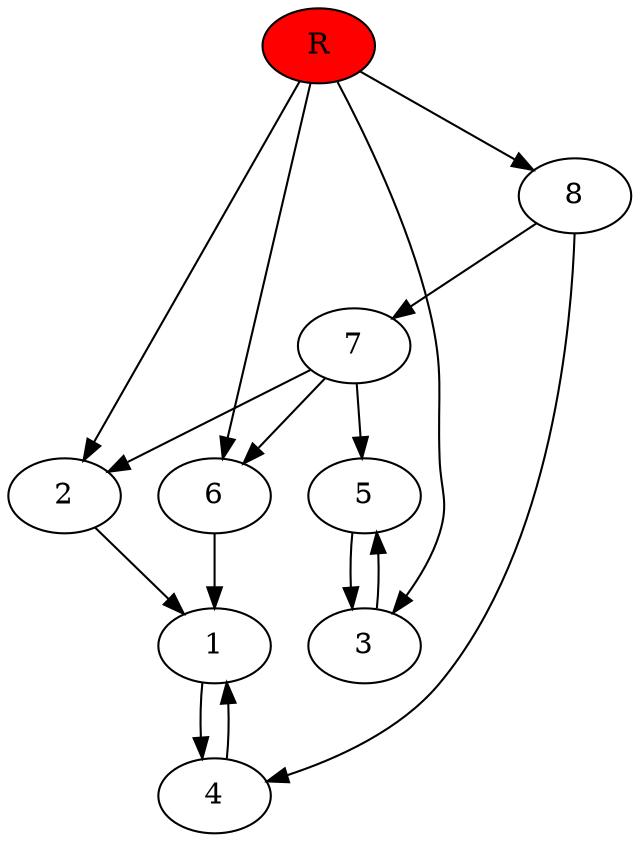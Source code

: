 digraph prb37830 {
	1
	2
	3
	4
	5
	6
	7
	8
	R [fillcolor="#ff0000" style=filled]
	1 -> 4
	2 -> 1
	3 -> 5
	4 -> 1
	5 -> 3
	6 -> 1
	7 -> 2
	7 -> 5
	7 -> 6
	8 -> 4
	8 -> 7
	R -> 2
	R -> 3
	R -> 6
	R -> 8
}

